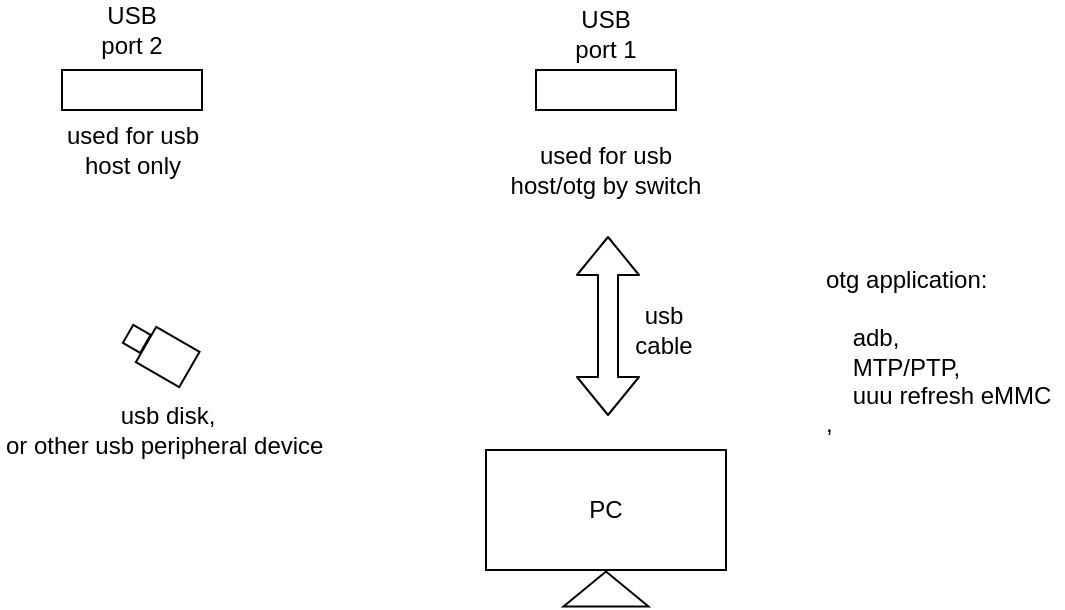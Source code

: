 <mxfile version="13.0.3" type="device"><diagram id="lvsrxtYtsQlA0Pvage_w" name="Page-1"><mxGraphModel dx="1086" dy="966" grid="1" gridSize="10" guides="1" tooltips="1" connect="1" arrows="1" fold="1" page="1" pageScale="1" pageWidth="827" pageHeight="1169" math="0" shadow="0"><root><mxCell id="0"/><mxCell id="1" parent="0"/><mxCell id="sETT2Z4_n2ShvAcsA08i-2" value="" style="rounded=0;whiteSpace=wrap;html=1;" parent="1" vertex="1"><mxGeometry x="50" y="110" width="70" height="20" as="geometry"/></mxCell><mxCell id="sETT2Z4_n2ShvAcsA08i-3" value="USB port 2" style="text;html=1;strokeColor=none;fillColor=none;align=center;verticalAlign=middle;whiteSpace=wrap;rounded=0;" parent="1" vertex="1"><mxGeometry x="65" y="80" width="40" height="20" as="geometry"/></mxCell><mxCell id="sETT2Z4_n2ShvAcsA08i-4" value="" style="rounded=0;whiteSpace=wrap;html=1;" parent="1" vertex="1"><mxGeometry x="287" y="110" width="70" height="20" as="geometry"/></mxCell><mxCell id="sETT2Z4_n2ShvAcsA08i-5" value="USB &lt;br&gt;port 1" style="text;html=1;strokeColor=none;fillColor=none;align=center;verticalAlign=middle;whiteSpace=wrap;rounded=0;" parent="1" vertex="1"><mxGeometry x="302" y="82" width="40" height="20" as="geometry"/></mxCell><mxCell id="sETT2Z4_n2ShvAcsA08i-6" value="used for usb host only" style="text;html=1;strokeColor=none;fillColor=none;align=center;verticalAlign=middle;whiteSpace=wrap;rounded=0;" parent="1" vertex="1"><mxGeometry x="42.5" y="140" width="85" height="20" as="geometry"/></mxCell><mxCell id="sETT2Z4_n2ShvAcsA08i-7" value="used for usb host/otg by switch" style="text;html=1;strokeColor=none;fillColor=none;align=center;verticalAlign=middle;whiteSpace=wrap;rounded=0;" parent="1" vertex="1"><mxGeometry x="270" y="150" width="104" height="20" as="geometry"/></mxCell><mxCell id="sETT2Z4_n2ShvAcsA08i-8" value="" style="rounded=0;whiteSpace=wrap;html=1;rotation=30;" parent="1" vertex="1"><mxGeometry x="90.36" y="243.3" width="25" height="20.36" as="geometry"/></mxCell><mxCell id="sETT2Z4_n2ShvAcsA08i-9" value="" style="rounded=0;whiteSpace=wrap;html=1;rotation=30;imageWidth=12;imageHeight=12;" parent="1" vertex="1"><mxGeometry x="82.36" y="239.3" width="10" height="10.38" as="geometry"/></mxCell><mxCell id="sETT2Z4_n2ShvAcsA08i-10" value="usb disk, &lt;br&gt;or other usb peripheral device&amp;nbsp;" style="text;html=1;strokeColor=none;fillColor=none;align=center;verticalAlign=middle;whiteSpace=wrap;rounded=0;" parent="1" vertex="1"><mxGeometry x="19.79" y="280" width="166.14" height="20" as="geometry"/></mxCell><mxCell id="sETT2Z4_n2ShvAcsA08i-12" value="" style="rounded=0;whiteSpace=wrap;html=1;" parent="1" vertex="1"><mxGeometry x="262" y="300" width="120" height="60" as="geometry"/></mxCell><mxCell id="sETT2Z4_n2ShvAcsA08i-13" value="" style="triangle;whiteSpace=wrap;html=1;rotation=-90;" parent="1" vertex="1"><mxGeometry x="313.25" y="348.25" width="17.5" height="42.5" as="geometry"/></mxCell><mxCell id="sETT2Z4_n2ShvAcsA08i-14" value="PC" style="text;html=1;strokeColor=none;fillColor=none;align=center;verticalAlign=middle;whiteSpace=wrap;rounded=0;" parent="1" vertex="1"><mxGeometry x="302" y="320" width="40" height="20" as="geometry"/></mxCell><mxCell id="sETT2Z4_n2ShvAcsA08i-21" value="" style="endArrow=classic;html=1;shape=flexArrow;startArrow=block;" parent="1" edge="1"><mxGeometry width="50" height="50" relative="1" as="geometry"><mxPoint x="323" y="283" as="sourcePoint"/><mxPoint x="323" y="193" as="targetPoint"/></mxGeometry></mxCell><mxCell id="sETT2Z4_n2ShvAcsA08i-22" value="usb cable" style="text;html=1;strokeColor=none;fillColor=none;align=center;verticalAlign=middle;whiteSpace=wrap;rounded=0;" parent="1" vertex="1"><mxGeometry x="330.75" y="229.68" width="40" height="20" as="geometry"/></mxCell><mxCell id="sETT2Z4_n2ShvAcsA08i-23" value="otg application:&lt;br&gt;&amp;nbsp; &amp;nbsp; &lt;br&gt;&amp;nbsp; &amp;nbsp; adb, &lt;br&gt;&lt;div&gt;&lt;span&gt;&amp;nbsp; &amp;nbsp; MTP/PTP,&lt;/span&gt;&lt;/div&gt;&lt;div&gt;&lt;span&gt;&amp;nbsp; &amp;nbsp; uuu refresh eMMC&lt;/span&gt;&lt;/div&gt;&lt;div&gt;&lt;span&gt;,&lt;/span&gt;&lt;/div&gt;" style="text;html=1;strokeColor=none;fillColor=none;align=left;verticalAlign=middle;whiteSpace=wrap;rounded=0;" parent="1" vertex="1"><mxGeometry x="430" y="224.99" width="120" height="53" as="geometry"/></mxCell></root></mxGraphModel></diagram></mxfile>